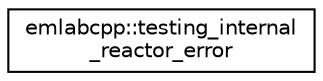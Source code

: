 digraph "Graphical Class Hierarchy"
{
 // LATEX_PDF_SIZE
  edge [fontname="Helvetica",fontsize="10",labelfontname="Helvetica",labelfontsize="10"];
  node [fontname="Helvetica",fontsize="10",shape=record];
  rankdir="LR";
  Node0 [label="emlabcpp::testing_internal\l_reactor_error",height=0.2,width=0.4,color="black", fillcolor="white", style="filled",URL="$structemlabcpp_1_1testing__internal__reactor__error.html",tooltip=" "];
}
